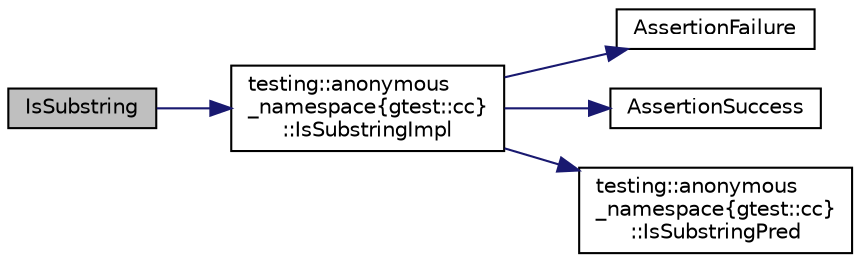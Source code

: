 digraph "IsSubstring"
{
 // INTERACTIVE_SVG=YES
 // LATEX_PDF_SIZE
  bgcolor="transparent";
  edge [fontname="Helvetica",fontsize="10",labelfontname="Helvetica",labelfontsize="10"];
  node [fontname="Helvetica",fontsize="10",shape=record];
  rankdir="LR";
  Node1 [label="IsSubstring",height=0.2,width=0.4,color="black", fillcolor="grey75", style="filled", fontcolor="black",tooltip=" "];
  Node1 -> Node2 [color="midnightblue",fontsize="10",style="solid",fontname="Helvetica"];
  Node2 [label="testing::anonymous\l_namespace\{gtest::cc\}\l::IsSubstringImpl",height=0.2,width=0.4,color="black",URL="$de/d18/namespacetesting_1_1anonymous__namespace_02gtest_8cc_03_a0e1cb1e2b03a87a9c893322e4caab670.html#a0e1cb1e2b03a87a9c893322e4caab670",tooltip=" "];
  Node2 -> Node3 [color="midnightblue",fontsize="10",style="solid",fontname="Helvetica"];
  Node3 [label="AssertionFailure",height=0.2,width=0.4,color="black",URL="$d0/d75/namespacetesting_a8a25612ce946e4ffc6c9b911e7ff6a09.html#a8a25612ce946e4ffc6c9b911e7ff6a09",tooltip=" "];
  Node2 -> Node4 [color="midnightblue",fontsize="10",style="solid",fontname="Helvetica"];
  Node4 [label="AssertionSuccess",height=0.2,width=0.4,color="black",URL="$d0/d75/namespacetesting_a537d27ab3cdcde6857e3cc95878f8f4a.html#a537d27ab3cdcde6857e3cc95878f8f4a",tooltip=" "];
  Node2 -> Node5 [color="midnightblue",fontsize="10",style="solid",fontname="Helvetica"];
  Node5 [label="testing::anonymous\l_namespace\{gtest::cc\}\l::IsSubstringPred",height=0.2,width=0.4,color="black",URL="$de/d18/namespacetesting_1_1anonymous__namespace_02gtest_8cc_03_a529b2b4b07a1d3085fc3ee11f65e6b0c.html#a529b2b4b07a1d3085fc3ee11f65e6b0c",tooltip=" "];
}
